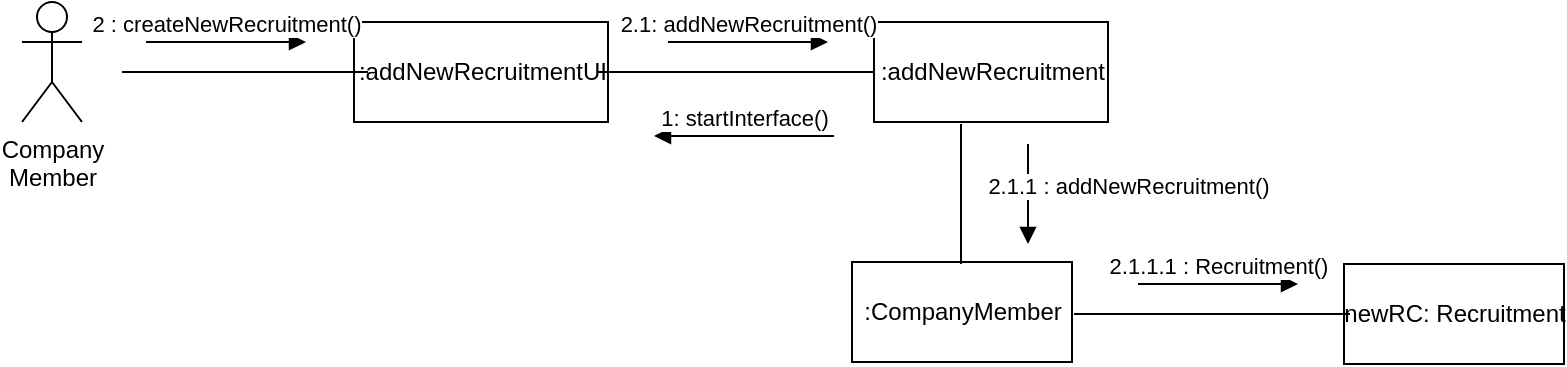 <mxfile version="19.0.3" type="device"><diagram id="OO_s2DNtTERHcL4PDAcZ" name="페이지-1"><mxGraphModel dx="710" dy="754" grid="1" gridSize="10" guides="1" tooltips="1" connect="1" arrows="1" fold="1" page="1" pageScale="1" pageWidth="827" pageHeight="1169" math="0" shadow="0"><root><mxCell id="0"/><mxCell id="1" parent="0"/><mxCell id="d7TXZbRZWRPixe_n7Tv0-1" value="Company&lt;br&gt;Member" style="shape=umlActor;verticalLabelPosition=bottom;verticalAlign=top;html=1;" parent="1" vertex="1"><mxGeometry x="47" y="280" width="30" height="60" as="geometry"/></mxCell><mxCell id="d7TXZbRZWRPixe_n7Tv0-2" value=":addNewRecruitmentUI" style="html=1;" parent="1" vertex="1"><mxGeometry x="213" y="290" width="127" height="50" as="geometry"/></mxCell><mxCell id="d7TXZbRZWRPixe_n7Tv0-3" value=":addNewRecruitment" style="html=1;" parent="1" vertex="1"><mxGeometry x="473" y="290" width="117" height="50" as="geometry"/></mxCell><mxCell id="d7TXZbRZWRPixe_n7Tv0-4" value=":CompanyMember" style="html=1;" parent="1" vertex="1"><mxGeometry x="462" y="410" width="110" height="50" as="geometry"/></mxCell><mxCell id="d7TXZbRZWRPixe_n7Tv0-5" value="newRC: Recruitment" style="html=1;" parent="1" vertex="1"><mxGeometry x="708" y="411" width="110" height="50" as="geometry"/></mxCell><mxCell id="d7TXZbRZWRPixe_n7Tv0-6" value="" style="line;strokeWidth=1;fillColor=none;align=left;verticalAlign=middle;spacingTop=-1;spacingLeft=3;spacingRight=3;rotatable=0;labelPosition=right;points=[];portConstraint=eastwest;" parent="1" vertex="1"><mxGeometry x="97" y="311" width="123" height="8" as="geometry"/></mxCell><mxCell id="d7TXZbRZWRPixe_n7Tv0-7" value="" style="line;strokeWidth=1;fillColor=none;align=left;verticalAlign=middle;spacingTop=-1;spacingLeft=3;spacingRight=3;rotatable=0;labelPosition=right;points=[];portConstraint=eastwest;" parent="1" vertex="1"><mxGeometry x="335" y="311" width="138" height="8" as="geometry"/></mxCell><mxCell id="d7TXZbRZWRPixe_n7Tv0-8" value="" style="line;strokeWidth=1;fillColor=none;align=left;verticalAlign=middle;spacingTop=-1;spacingLeft=3;spacingRight=3;rotatable=0;labelPosition=right;points=[];portConstraint=eastwest;" parent="1" vertex="1"><mxGeometry x="573" y="432" width="138" height="8" as="geometry"/></mxCell><mxCell id="d7TXZbRZWRPixe_n7Tv0-9" value="" style="endArrow=none;html=1;rounded=0;" parent="1" edge="1"><mxGeometry width="50" height="50" relative="1" as="geometry"><mxPoint x="516.5" y="411" as="sourcePoint"/><mxPoint x="516.5" y="341" as="targetPoint"/></mxGeometry></mxCell><mxCell id="d7TXZbRZWRPixe_n7Tv0-10" value="2 : createNewRecruitment()" style="html=1;verticalAlign=bottom;endArrow=block;rounded=0;" parent="1" edge="1"><mxGeometry width="80" relative="1" as="geometry"><mxPoint x="109" y="300" as="sourcePoint"/><mxPoint x="189" y="300" as="targetPoint"/></mxGeometry></mxCell><mxCell id="d7TXZbRZWRPixe_n7Tv0-11" value="2.1: addNewRecruitment()" style="html=1;verticalAlign=bottom;endArrow=block;rounded=0;" parent="1" edge="1"><mxGeometry width="80" relative="1" as="geometry"><mxPoint x="370" y="300" as="sourcePoint"/><mxPoint x="450" y="300" as="targetPoint"/></mxGeometry></mxCell><mxCell id="d7TXZbRZWRPixe_n7Tv0-12" value="2.1.1.1 : Recruitment()" style="html=1;verticalAlign=bottom;endArrow=block;rounded=0;" parent="1" edge="1"><mxGeometry width="80" relative="1" as="geometry"><mxPoint x="605" y="421" as="sourcePoint"/><mxPoint x="685" y="421" as="targetPoint"/></mxGeometry></mxCell><mxCell id="d7TXZbRZWRPixe_n7Tv0-13" value="2.1.1 : addNewRecruitment()" style="html=1;verticalAlign=bottom;endArrow=block;rounded=0;" parent="1" edge="1"><mxGeometry x="0.2" y="50" width="80" relative="1" as="geometry"><mxPoint x="550" y="351" as="sourcePoint"/><mxPoint x="550" y="401" as="targetPoint"/><mxPoint as="offset"/></mxGeometry></mxCell><mxCell id="hLo3sJdix47rY9sSMHkY-1" value="1: startInterface()" style="html=1;verticalAlign=bottom;endArrow=block;rounded=0;" parent="1" edge="1"><mxGeometry width="80" relative="1" as="geometry"><mxPoint x="453" y="347" as="sourcePoint"/><mxPoint x="363" y="347" as="targetPoint"/></mxGeometry></mxCell></root></mxGraphModel></diagram></mxfile>